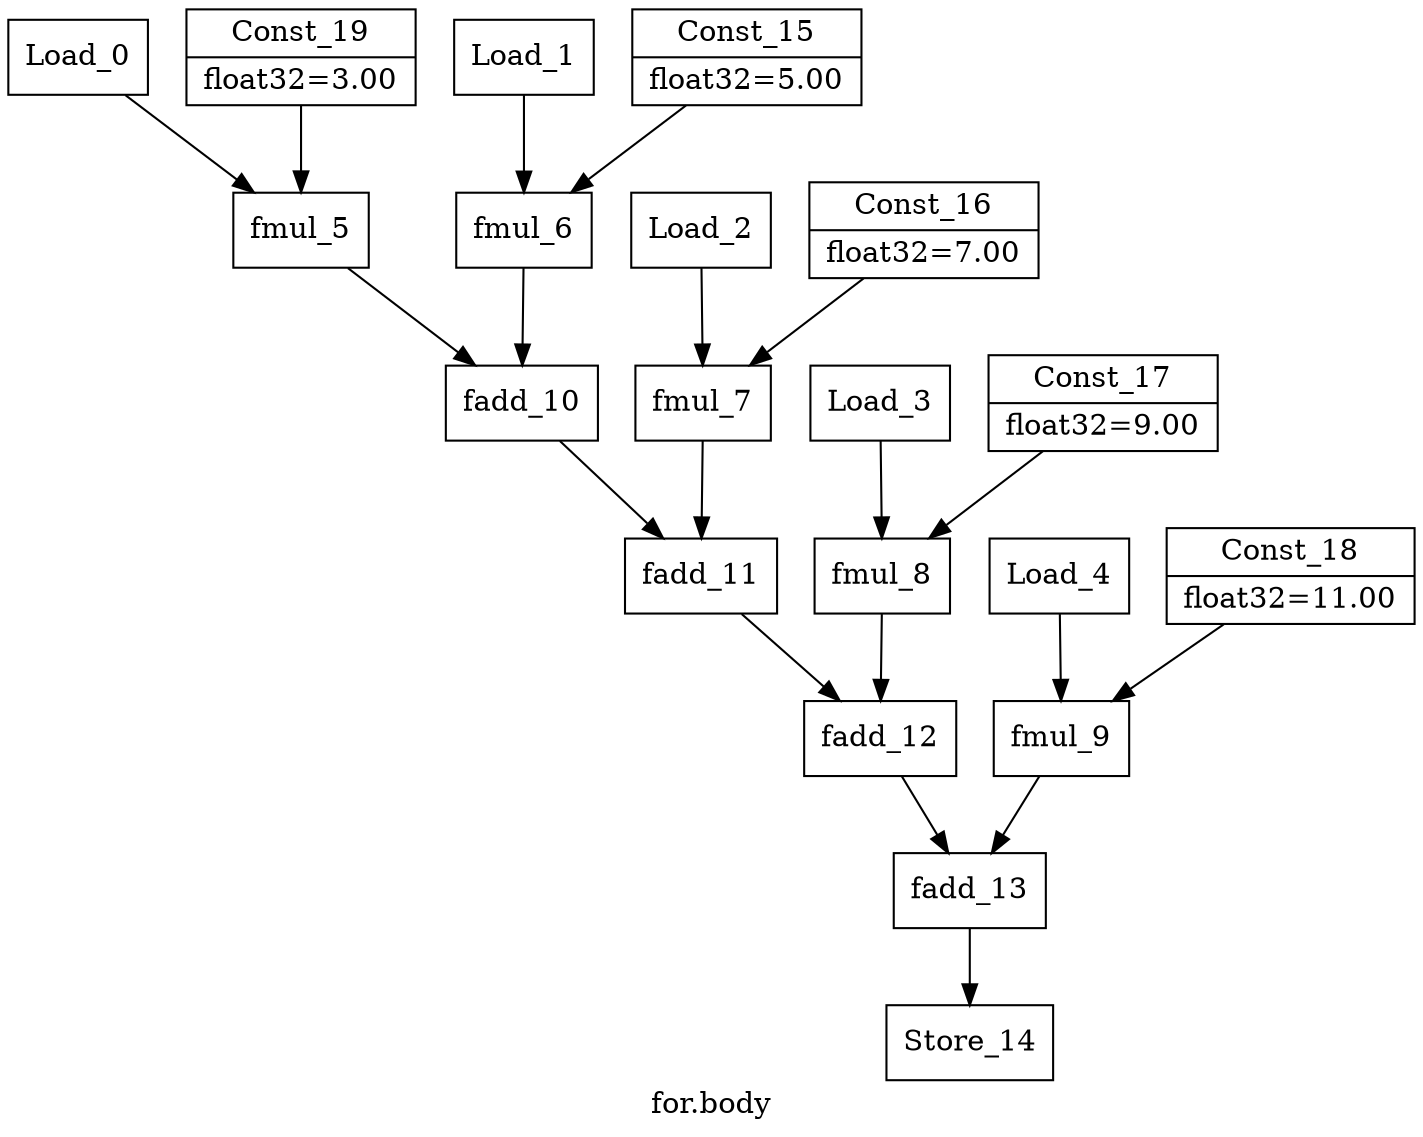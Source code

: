 digraph "for.body" {
	label="for.body";
	//Graph Properties

	Load_0 [shape=record,opcode=input,label="{Load_0}"];
	Load_0 -> fmul_5[operand=any2input];
	Load_1 [shape=record,opcode=input,label="{Load_1}"];
	Load_1 -> fmul_6[operand=any2input];
	Load_2 [shape=record,opcode=input,label="{Load_2}"];
	Load_2 -> fmul_7[operand=any2input];
	Load_3 [shape=record,opcode=input,label="{Load_3}"];
	Load_3 -> fmul_8[operand=any2input];
	Load_4 [shape=record,opcode=input,label="{Load_4}"];
	Load_4 -> fmul_9[operand=any2input];
	fmul_5 [shape=record,type=op,opcode=fmul,label="{fmul_5}"];
	fmul_5 -> fadd_10[operand=any2input];
	fmul_6 [shape=record,type=op,opcode=fmul,label="{fmul_6}"];
	fmul_6 -> fadd_10[operand=any2input];
	fmul_7 [shape=record,type=op,opcode=fmul,label="{fmul_7}"];
	fmul_7 -> fadd_11[operand=any2input];
	fmul_8 [shape=record,type=op,opcode=fmul,label="{fmul_8}"];
	fmul_8 -> fadd_12[operand=any2input];
	fmul_9 [shape=record,type=op,opcode=fmul,label="{fmul_9}"];
	fmul_9 -> fadd_13[operand=any2input];
	fadd_10 [shape=record,type=op,opcode=fadd,label="{fadd_10}"];
	fadd_10 -> fadd_11[operand=any2input];
	fadd_11 [shape=record,type=op,opcode=fadd,label="{fadd_11}"];
	fadd_11 -> fadd_12[operand=any2input];
	fadd_12 [shape=record,type=op,opcode=fadd,label="{fadd_12}"];
	fadd_12 -> fadd_13[operand=any2input];
	fadd_13 [shape=record,type=op,opcode=fadd,label="{fadd_13}"];
	fadd_13 -> Store_14[operand=any2input];
	Store_14 [shape=record,opcode=output,label="{Store_14}"];
	Const_15 [shape=record,opcode=const,constVal="1",float32=5.00,label="{Const_15|float32=5.00}"];
	Const_15 -> fmul_6[operand=any2input];
	Const_16 [shape=record,opcode=const,constVal="1",float32=7.00,label="{Const_16|float32=7.00}"];
	Const_16 -> fmul_7[operand=any2input];
	Const_17 [shape=record,opcode=const,constVal="1",float32=9.00,label="{Const_17|float32=9.00}"];
	Const_17 -> fmul_8[operand=any2input];
	Const_18 [shape=record,opcode=const,constVal="1",float32=11.00,label="{Const_18|float32=11.00}"];
	Const_18 -> fmul_9[operand=any2input];
	Const_19 [shape=record,opcode=const,constVal="1",float32=3.00,label="{Const_19|float32=3.00}"];
	Const_19 -> fmul_5[operand=any2input];
}
